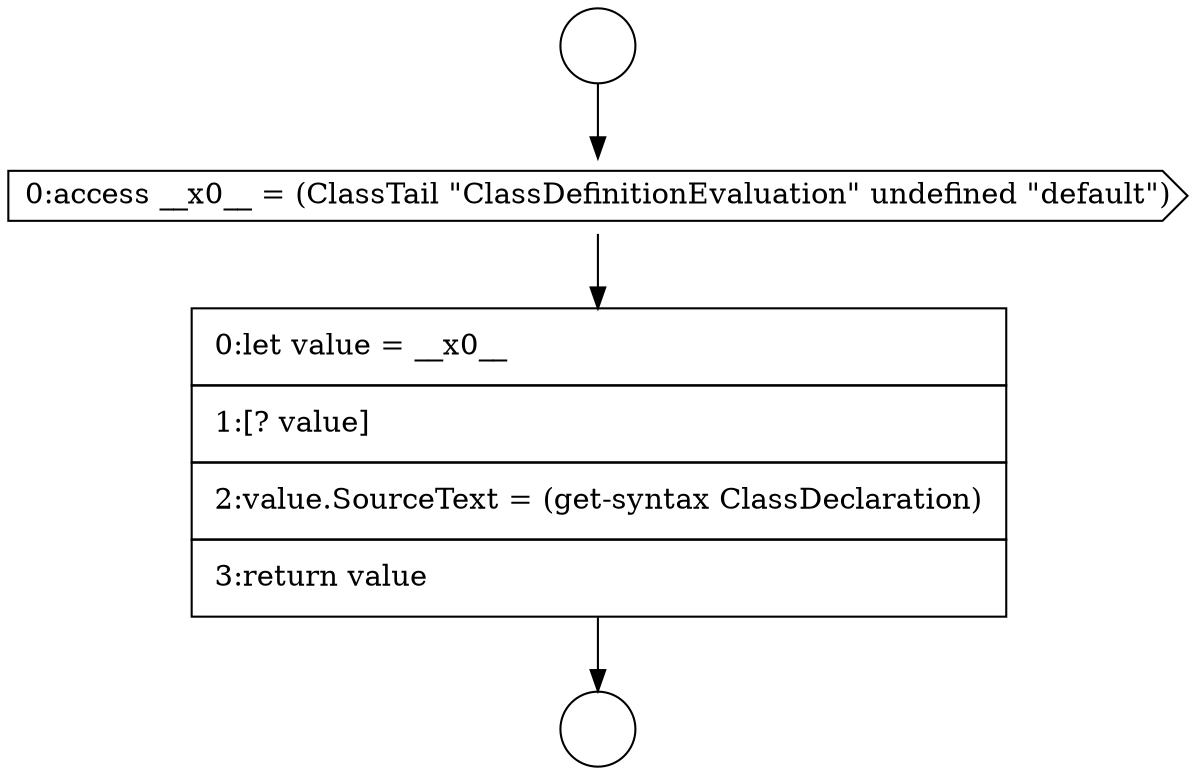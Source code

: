 digraph {
  node9157 [shape=circle label=" " color="black" fillcolor="white" style=filled]
  node9159 [shape=cds, label=<<font color="black">0:access __x0__ = (ClassTail &quot;ClassDefinitionEvaluation&quot; undefined &quot;default&quot;)</font>> color="black" fillcolor="white" style=filled]
  node9160 [shape=none, margin=0, label=<<font color="black">
    <table border="0" cellborder="1" cellspacing="0" cellpadding="10">
      <tr><td align="left">0:let value = __x0__</td></tr>
      <tr><td align="left">1:[? value]</td></tr>
      <tr><td align="left">2:value.SourceText = (get-syntax ClassDeclaration)</td></tr>
      <tr><td align="left">3:return value</td></tr>
    </table>
  </font>> color="black" fillcolor="white" style=filled]
  node9158 [shape=circle label=" " color="black" fillcolor="white" style=filled]
  node9157 -> node9159 [ color="black"]
  node9159 -> node9160 [ color="black"]
  node9160 -> node9158 [ color="black"]
}
